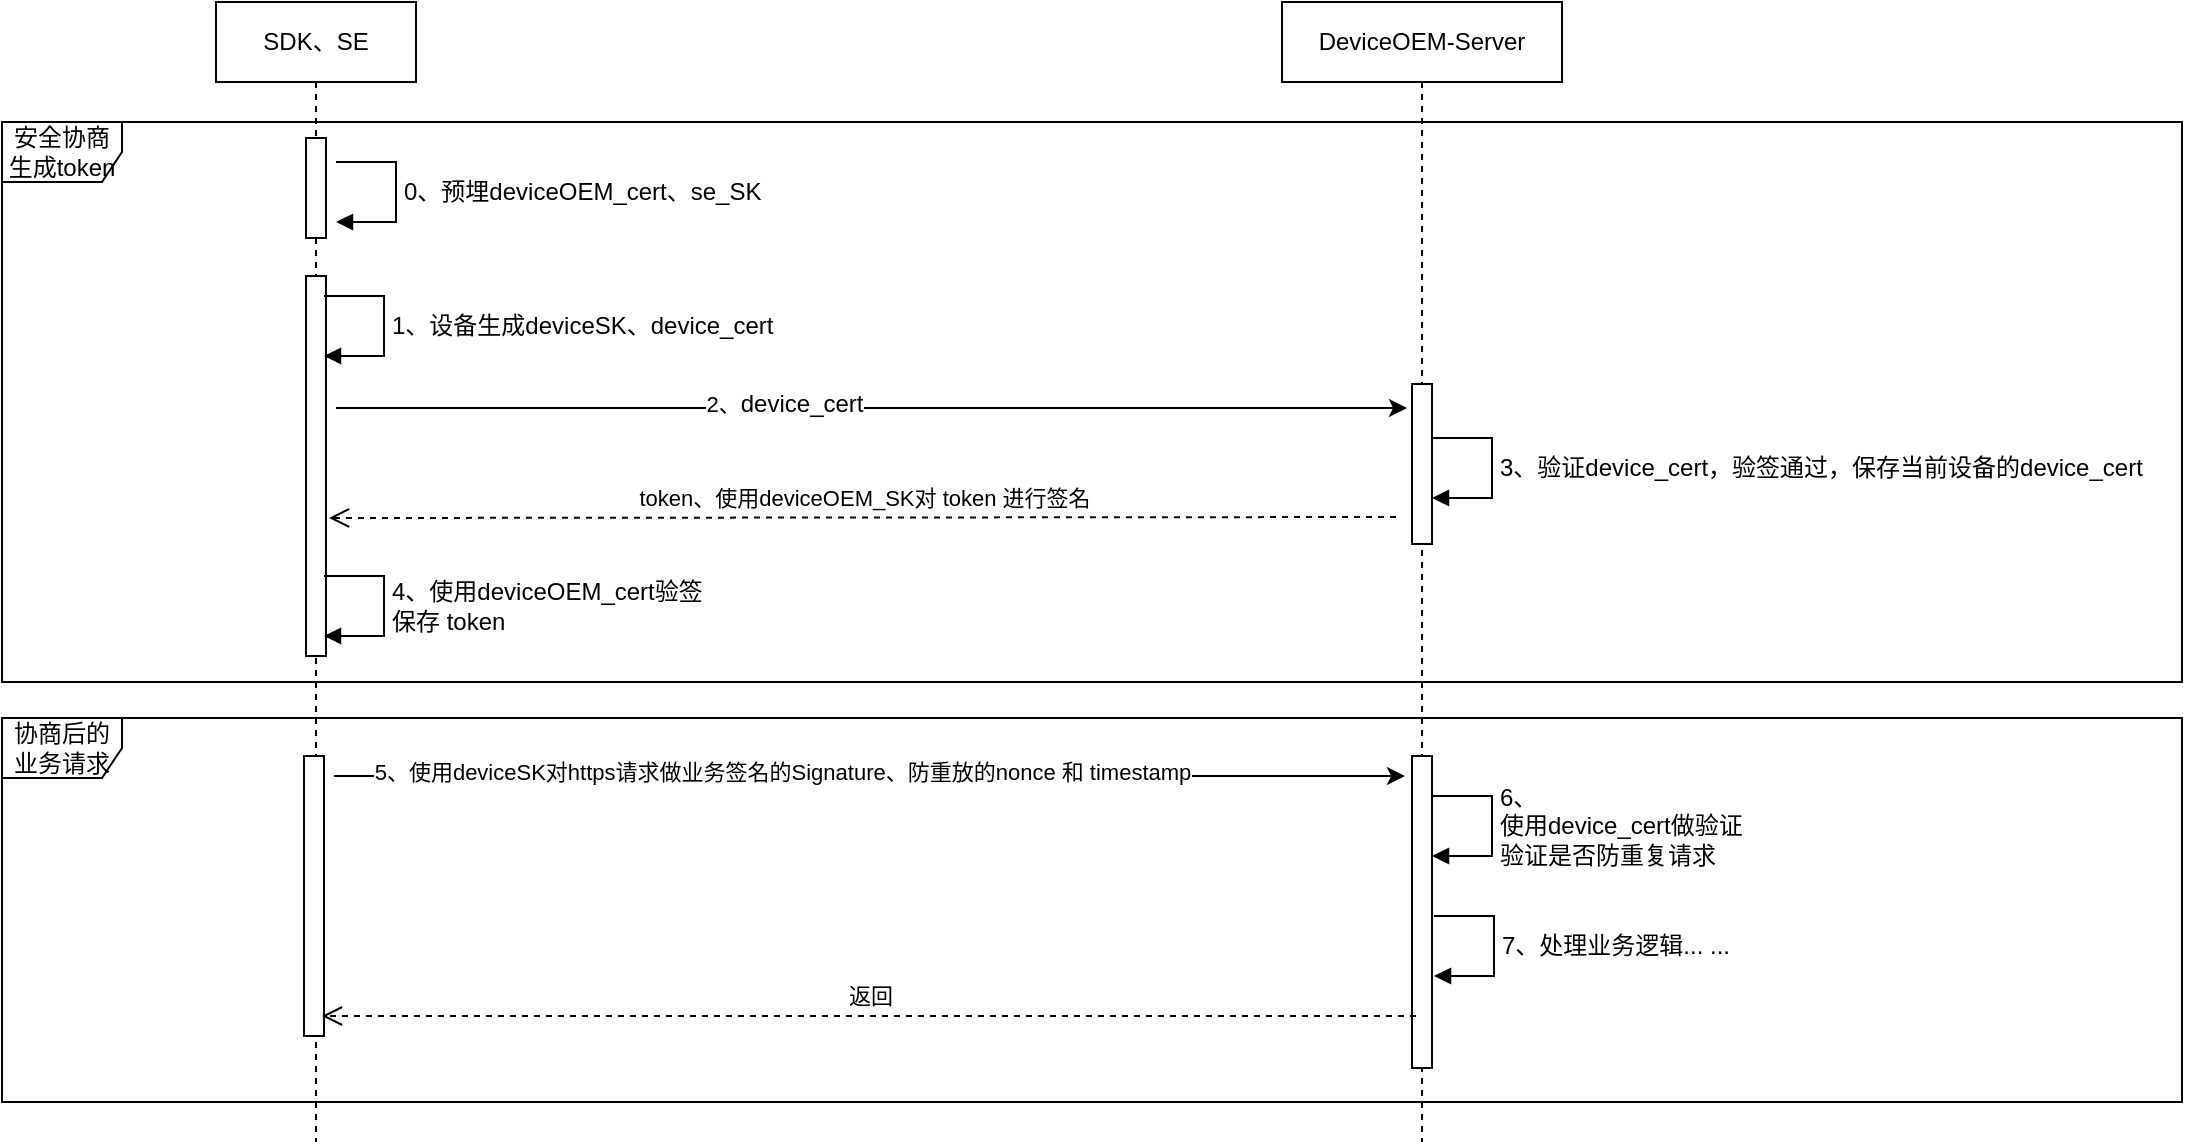 <mxfile version="24.8.8">
  <diagram name="Page-1" id="2YBvvXClWsGukQMizWep">
    <mxGraphModel dx="3164" dy="1193" grid="1" gridSize="10" guides="1" tooltips="1" connect="1" arrows="1" fold="1" page="1" pageScale="1" pageWidth="850" pageHeight="1100" math="0" shadow="0">
      <root>
        <mxCell id="0" />
        <mxCell id="1" parent="0" />
        <mxCell id="aM9ryv3xv72pqoxQDRHE-1" value="SDK、SE" style="shape=umlLifeline;perimeter=lifelinePerimeter;whiteSpace=wrap;html=1;container=0;dropTarget=0;collapsible=0;recursiveResize=0;outlineConnect=0;portConstraint=eastwest;newEdgeStyle={&quot;edgeStyle&quot;:&quot;elbowEdgeStyle&quot;,&quot;elbow&quot;:&quot;vertical&quot;,&quot;curved&quot;:0,&quot;rounded&quot;:0};" parent="1" vertex="1">
          <mxGeometry x="-473" y="40" width="100" height="570" as="geometry" />
        </mxCell>
        <mxCell id="aM9ryv3xv72pqoxQDRHE-2" value="" style="html=1;points=[];perimeter=orthogonalPerimeter;outlineConnect=0;targetShapes=umlLifeline;portConstraint=eastwest;newEdgeStyle={&quot;edgeStyle&quot;:&quot;elbowEdgeStyle&quot;,&quot;elbow&quot;:&quot;vertical&quot;,&quot;curved&quot;:0,&quot;rounded&quot;:0};" parent="aM9ryv3xv72pqoxQDRHE-1" vertex="1">
          <mxGeometry x="45" y="68" width="10" height="50" as="geometry" />
        </mxCell>
        <mxCell id="l6urikSooPa-n3jXc9FV-1" value="" style="html=1;points=[];perimeter=orthogonalPerimeter;outlineConnect=0;targetShapes=umlLifeline;portConstraint=eastwest;newEdgeStyle={&quot;edgeStyle&quot;:&quot;elbowEdgeStyle&quot;,&quot;elbow&quot;:&quot;vertical&quot;,&quot;curved&quot;:0,&quot;rounded&quot;:0};" vertex="1" parent="aM9ryv3xv72pqoxQDRHE-1">
          <mxGeometry x="45" y="137" width="10" height="190" as="geometry" />
        </mxCell>
        <mxCell id="fJ_9bbSh1yOLhhSjH3SS-1" value="DeviceOEM-Server" style="shape=umlLifeline;perimeter=lifelinePerimeter;whiteSpace=wrap;html=1;container=0;dropTarget=0;collapsible=0;recursiveResize=0;outlineConnect=0;portConstraint=eastwest;newEdgeStyle={&quot;edgeStyle&quot;:&quot;elbowEdgeStyle&quot;,&quot;elbow&quot;:&quot;vertical&quot;,&quot;curved&quot;:0,&quot;rounded&quot;:0};" parent="1" vertex="1">
          <mxGeometry x="60" y="40" width="140" height="570" as="geometry" />
        </mxCell>
        <mxCell id="fJ_9bbSh1yOLhhSjH3SS-2" value="" style="html=1;points=[];perimeter=orthogonalPerimeter;outlineConnect=0;targetShapes=umlLifeline;portConstraint=eastwest;newEdgeStyle={&quot;edgeStyle&quot;:&quot;elbowEdgeStyle&quot;,&quot;elbow&quot;:&quot;vertical&quot;,&quot;curved&quot;:0,&quot;rounded&quot;:0};" parent="fJ_9bbSh1yOLhhSjH3SS-1" vertex="1">
          <mxGeometry x="65" y="191" width="10" height="80" as="geometry" />
        </mxCell>
        <mxCell id="fJ_9bbSh1yOLhhSjH3SS-39" value="" style="html=1;points=[];perimeter=orthogonalPerimeter;outlineConnect=0;targetShapes=umlLifeline;portConstraint=eastwest;newEdgeStyle={&quot;edgeStyle&quot;:&quot;elbowEdgeStyle&quot;,&quot;elbow&quot;:&quot;vertical&quot;,&quot;curved&quot;:0,&quot;rounded&quot;:0};" parent="fJ_9bbSh1yOLhhSjH3SS-1" vertex="1">
          <mxGeometry x="65" y="377" width="10" height="156" as="geometry" />
        </mxCell>
        <mxCell id="fJ_9bbSh1yOLhhSjH3SS-45" value="6、&lt;div&gt;使用device_cert做验证&lt;div&gt;验证是否防重复请求&lt;/div&gt;&lt;/div&gt;" style="html=1;align=left;spacingLeft=2;endArrow=block;rounded=0;edgeStyle=orthogonalEdgeStyle;curved=0;rounded=0;fontFamily=Helvetica;fontSize=12;fontColor=default;" parent="fJ_9bbSh1yOLhhSjH3SS-1" edge="1">
          <mxGeometry relative="1" as="geometry">
            <mxPoint x="75" y="397" as="sourcePoint" />
            <Array as="points">
              <mxPoint x="105" y="397" />
              <mxPoint x="105" y="427" />
            </Array>
            <mxPoint x="75" y="427" as="targetPoint" />
          </mxGeometry>
        </mxCell>
        <mxCell id="fJ_9bbSh1yOLhhSjH3SS-7" value="" style="endArrow=classic;html=1;rounded=0;" parent="1" edge="1">
          <mxGeometry width="50" height="50" relative="1" as="geometry">
            <mxPoint x="-413" y="243" as="sourcePoint" />
            <mxPoint x="122.5" y="243" as="targetPoint" />
          </mxGeometry>
        </mxCell>
        <mxCell id="fJ_9bbSh1yOLhhSjH3SS-8" value="2、&lt;span style=&quot;font-size: 12px; text-align: left;&quot;&gt;device_cert&lt;/span&gt;" style="edgeLabel;html=1;align=center;verticalAlign=middle;resizable=0;points=[];" parent="fJ_9bbSh1yOLhhSjH3SS-7" vertex="1" connectable="0">
          <mxGeometry x="-0.17" y="2" relative="1" as="geometry">
            <mxPoint x="2" as="offset" />
          </mxGeometry>
        </mxCell>
        <mxCell id="fJ_9bbSh1yOLhhSjH3SS-26" value="&lt;div&gt;3、验证device_cert，验签通过，保存当前设备的device_cert&lt;/div&gt;" style="html=1;align=left;spacingLeft=2;endArrow=block;rounded=0;edgeStyle=orthogonalEdgeStyle;curved=0;rounded=0;fontFamily=Helvetica;fontSize=12;fontColor=default;" parent="1" edge="1">
          <mxGeometry relative="1" as="geometry">
            <mxPoint x="135" y="258" as="sourcePoint" />
            <Array as="points">
              <mxPoint x="165" y="258" />
              <mxPoint x="165" y="288" />
            </Array>
            <mxPoint x="135" y="288" as="targetPoint" />
          </mxGeometry>
        </mxCell>
        <mxCell id="fJ_9bbSh1yOLhhSjH3SS-29" value="0、预埋deviceOEM_cert、se_SK" style="html=1;align=left;spacingLeft=2;endArrow=block;rounded=0;edgeStyle=orthogonalEdgeStyle;curved=0;rounded=0;fontFamily=Helvetica;fontSize=12;fontColor=default;" parent="1" edge="1">
          <mxGeometry relative="1" as="geometry">
            <mxPoint x="-413" y="120" as="sourcePoint" />
            <Array as="points">
              <mxPoint x="-383" y="120" />
              <mxPoint x="-383" y="150" />
            </Array>
            <mxPoint x="-413" y="150" as="targetPoint" />
            <mxPoint as="offset" />
          </mxGeometry>
        </mxCell>
        <mxCell id="fJ_9bbSh1yOLhhSjH3SS-48" value="安全协商生成token" style="shape=umlFrame;whiteSpace=wrap;html=1;pointerEvents=0;sketch=0;strokeColor=default;align=center;verticalAlign=middle;fontFamily=Helvetica;fontSize=12;fontColor=default;fillColor=default;" parent="1" vertex="1">
          <mxGeometry x="-580" y="100" width="1090" height="280" as="geometry" />
        </mxCell>
        <mxCell id="fJ_9bbSh1yOLhhSjH3SS-49" value="token、使用deviceOEM_SK对 token 进行签名" style="html=1;verticalAlign=bottom;endArrow=open;dashed=1;endSize=8;edgeStyle=elbowEdgeStyle;elbow=vertical;curved=0;rounded=0;" parent="1" edge="1">
          <mxGeometry x="0.002" y="-1" relative="1" as="geometry">
            <mxPoint x="-416.5" y="298" as="targetPoint" />
            <Array as="points" />
            <mxPoint x="117" y="297.5" as="sourcePoint" />
            <mxPoint x="1" as="offset" />
          </mxGeometry>
        </mxCell>
        <mxCell id="fJ_9bbSh1yOLhhSjH3SS-53" value="" style="html=1;points=[];perimeter=orthogonalPerimeter;outlineConnect=0;targetShapes=umlLifeline;portConstraint=eastwest;newEdgeStyle={&quot;edgeStyle&quot;:&quot;elbowEdgeStyle&quot;,&quot;elbow&quot;:&quot;vertical&quot;,&quot;curved&quot;:0,&quot;rounded&quot;:0};" parent="1" vertex="1">
          <mxGeometry x="-429" y="417" width="10" height="140" as="geometry" />
        </mxCell>
        <mxCell id="l6urikSooPa-n3jXc9FV-2" value="1、设备生成deviceSK、device_cert" style="html=1;align=left;spacingLeft=2;endArrow=block;rounded=0;edgeStyle=orthogonalEdgeStyle;curved=0;rounded=0;fontFamily=Helvetica;fontSize=12;fontColor=default;" edge="1" parent="1">
          <mxGeometry relative="1" as="geometry">
            <mxPoint x="-419" y="187" as="sourcePoint" />
            <Array as="points">
              <mxPoint x="-389" y="187" />
              <mxPoint x="-389" y="217" />
            </Array>
            <mxPoint x="-419" y="217" as="targetPoint" />
            <mxPoint as="offset" />
          </mxGeometry>
        </mxCell>
        <mxCell id="l6urikSooPa-n3jXc9FV-5" value="4、使用deviceOEM_cert验签&lt;div&gt;保存 token&lt;/div&gt;" style="html=1;align=left;spacingLeft=2;endArrow=block;rounded=0;edgeStyle=orthogonalEdgeStyle;curved=0;rounded=0;fontFamily=Helvetica;fontSize=12;fontColor=default;" edge="1" parent="1">
          <mxGeometry relative="1" as="geometry">
            <mxPoint x="-419" y="327" as="sourcePoint" />
            <Array as="points">
              <mxPoint x="-389" y="327" />
              <mxPoint x="-389" y="357" />
            </Array>
            <mxPoint x="-419" y="357" as="targetPoint" />
            <mxPoint as="offset" />
          </mxGeometry>
        </mxCell>
        <mxCell id="l6urikSooPa-n3jXc9FV-6" value="" style="endArrow=classic;html=1;rounded=0;" edge="1" parent="1">
          <mxGeometry width="50" height="50" relative="1" as="geometry">
            <mxPoint x="-414" y="427" as="sourcePoint" />
            <mxPoint x="121.5" y="427" as="targetPoint" />
          </mxGeometry>
        </mxCell>
        <mxCell id="l6urikSooPa-n3jXc9FV-7" value="5、使用deviceSK对https请求做业务签名的Signature、防重放的nonce 和 timestamp" style="edgeLabel;html=1;align=center;verticalAlign=middle;resizable=0;points=[];" vertex="1" connectable="0" parent="l6urikSooPa-n3jXc9FV-6">
          <mxGeometry x="-0.17" y="2" relative="1" as="geometry">
            <mxPoint x="2" as="offset" />
          </mxGeometry>
        </mxCell>
        <mxCell id="l6urikSooPa-n3jXc9FV-8" value="7、处理业务逻辑... ..." style="html=1;align=left;spacingLeft=2;endArrow=block;rounded=0;edgeStyle=orthogonalEdgeStyle;curved=0;rounded=0;fontFamily=Helvetica;fontSize=12;fontColor=default;" edge="1" parent="1">
          <mxGeometry relative="1" as="geometry">
            <mxPoint x="136" y="497" as="sourcePoint" />
            <Array as="points">
              <mxPoint x="166" y="497" />
              <mxPoint x="166" y="527" />
            </Array>
            <mxPoint x="136" y="527" as="targetPoint" />
          </mxGeometry>
        </mxCell>
        <mxCell id="l6urikSooPa-n3jXc9FV-9" value="返回" style="html=1;verticalAlign=bottom;endArrow=open;dashed=1;endSize=8;edgeStyle=elbowEdgeStyle;elbow=vertical;curved=0;rounded=0;entryX=0.9;entryY=0.932;entryDx=0;entryDy=0;entryPerimeter=0;" edge="1" parent="1" target="fJ_9bbSh1yOLhhSjH3SS-53">
          <mxGeometry x="0.002" y="-1" relative="1" as="geometry">
            <mxPoint x="-406.5" y="547.5" as="targetPoint" />
            <Array as="points" />
            <mxPoint x="127" y="547" as="sourcePoint" />
            <mxPoint x="1" as="offset" />
          </mxGeometry>
        </mxCell>
        <mxCell id="l6urikSooPa-n3jXc9FV-11" value="协商后的业务请求" style="shape=umlFrame;whiteSpace=wrap;html=1;pointerEvents=0;sketch=0;strokeColor=default;align=center;verticalAlign=middle;fontFamily=Helvetica;fontSize=12;fontColor=default;fillColor=default;" vertex="1" parent="1">
          <mxGeometry x="-580" y="398" width="1090" height="192" as="geometry" />
        </mxCell>
      </root>
    </mxGraphModel>
  </diagram>
</mxfile>
